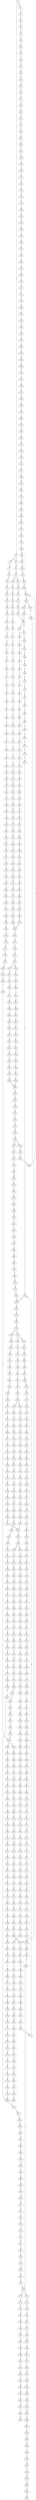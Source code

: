 strict digraph  {
	S0 -> S1 [ label = T ];
	S0 -> S2 [ label = C ];
	S1 -> S3 [ label = G ];
	S2 -> S4 [ label = A ];
	S2 -> S5 [ label = C ];
	S3 -> S6 [ label = T ];
	S4 -> S7 [ label = G ];
	S5 -> S8 [ label = G ];
	S6 -> S9 [ label = T ];
	S7 -> S10 [ label = T ];
	S8 -> S11 [ label = T ];
	S9 -> S12 [ label = C ];
	S10 -> S13 [ label = G ];
	S11 -> S14 [ label = A ];
	S11 -> S15 [ label = C ];
	S12 -> S16 [ label = C ];
	S13 -> S17 [ label = C ];
	S14 -> S18 [ label = C ];
	S15 -> S19 [ label = C ];
	S16 -> S20 [ label = A ];
	S17 -> S21 [ label = A ];
	S18 -> S22 [ label = A ];
	S19 -> S23 [ label = A ];
	S20 -> S24 [ label = G ];
	S21 -> S25 [ label = A ];
	S22 -> S26 [ label = G ];
	S23 -> S27 [ label = G ];
	S24 -> S28 [ label = C ];
	S25 -> S29 [ label = C ];
	S26 -> S30 [ label = C ];
	S27 -> S31 [ label = T ];
	S28 -> S32 [ label = A ];
	S29 -> S33 [ label = A ];
	S30 -> S34 [ label = A ];
	S31 -> S35 [ label = A ];
	S32 -> S36 [ label = G ];
	S33 -> S37 [ label = G ];
	S34 -> S38 [ label = G ];
	S35 -> S39 [ label = G ];
	S36 -> S40 [ label = A ];
	S37 -> S41 [ label = C ];
	S38 -> S42 [ label = G ];
	S39 -> S43 [ label = G ];
	S39 -> S44 [ label = C ];
	S40 -> S45 [ label = T ];
	S41 -> S46 [ label = T ];
	S42 -> S47 [ label = T ];
	S43 -> S48 [ label = G ];
	S44 -> S49 [ label = T ];
	S45 -> S50 [ label = A ];
	S46 -> S51 [ label = A ];
	S47 -> S52 [ label = G ];
	S48 -> S53 [ label = T ];
	S49 -> S54 [ label = C ];
	S50 -> S55 [ label = A ];
	S51 -> S56 [ label = C ];
	S52 -> S57 [ label = C ];
	S53 -> S58 [ label = C ];
	S54 -> S59 [ label = C ];
	S55 -> S60 [ label = A ];
	S56 -> S61 [ label = G ];
	S57 -> S62 [ label = A ];
	S58 -> S63 [ label = A ];
	S59 -> S64 [ label = A ];
	S60 -> S65 [ label = A ];
	S61 -> S66 [ label = A ];
	S62 -> S67 [ label = C ];
	S63 -> S68 [ label = C ];
	S64 -> S69 [ label = C ];
	S65 -> S70 [ label = A ];
	S66 -> S71 [ label = G ];
	S67 -> S72 [ label = G ];
	S68 -> S73 [ label = T ];
	S69 -> S74 [ label = C ];
	S70 -> S75 [ label = C ];
	S71 -> S76 [ label = A ];
	S72 -> S77 [ label = C ];
	S73 -> S78 [ label = C ];
	S74 -> S79 [ label = G ];
	S75 -> S80 [ label = T ];
	S76 -> S81 [ label = A ];
	S77 -> S82 [ label = G ];
	S78 -> S83 [ label = G ];
	S79 -> S84 [ label = G ];
	S80 -> S85 [ label = T ];
	S81 -> S86 [ label = C ];
	S82 -> S87 [ label = G ];
	S83 -> S88 [ label = C ];
	S84 -> S89 [ label = A ];
	S85 -> S90 [ label = T ];
	S86 -> S91 [ label = T ];
	S87 -> S92 [ label = T ];
	S88 -> S93 [ label = T ];
	S89 -> S94 [ label = C ];
	S90 -> S95 [ label = G ];
	S91 -> S96 [ label = G ];
	S92 -> S97 [ label = G ];
	S93 -> S98 [ label = T ];
	S94 -> S99 [ label = G ];
	S95 -> S100 [ label = C ];
	S96 -> S101 [ label = G ];
	S97 -> S102 [ label = C ];
	S98 -> S103 [ label = C ];
	S99 -> S104 [ label = T ];
	S100 -> S105 [ label = C ];
	S101 -> S106 [ label = C ];
	S102 -> S107 [ label = C ];
	S103 -> S108 [ label = A ];
	S104 -> S109 [ label = C ];
	S105 -> S110 [ label = G ];
	S106 -> S111 [ label = G ];
	S107 -> S112 [ label = G ];
	S108 -> S113 [ label = T ];
	S109 -> S114 [ label = G ];
	S110 -> S115 [ label = T ];
	S111 -> S116 [ label = C ];
	S112 -> S117 [ label = C ];
	S113 -> S118 [ label = C ];
	S114 -> S119 [ label = T ];
	S115 -> S120 [ label = A ];
	S116 -> S121 [ label = A ];
	S117 -> S122 [ label = A ];
	S118 -> S123 [ label = C ];
	S119 -> S124 [ label = G ];
	S120 -> S125 [ label = G ];
	S121 -> S126 [ label = G ];
	S122 -> S127 [ label = A ];
	S123 -> S128 [ label = A ];
	S124 -> S129 [ label = A ];
	S125 -> S130 [ label = C ];
	S126 -> S131 [ label = C ];
	S127 -> S132 [ label = C ];
	S128 -> S133 [ label = G ];
	S129 -> S134 [ label = C ];
	S130 -> S135 [ label = C ];
	S131 -> S136 [ label = G ];
	S132 -> S137 [ label = C ];
	S133 -> S138 [ label = A ];
	S134 -> S139 [ label = C ];
	S135 -> S140 [ label = G ];
	S136 -> S141 [ label = G ];
	S137 -> S142 [ label = A ];
	S138 -> S143 [ label = A ];
	S139 -> S144 [ label = G ];
	S140 -> S145 [ label = G ];
	S141 -> S146 [ label = G ];
	S142 -> S147 [ label = G ];
	S143 -> S148 [ label = C ];
	S144 -> S149 [ label = G ];
	S145 -> S150 [ label = T ];
	S146 -> S151 [ label = T ];
	S147 -> S152 [ label = T ];
	S148 -> S153 [ label = C ];
	S149 -> S154 [ label = T ];
	S150 -> S155 [ label = G ];
	S151 -> S156 [ label = G ];
	S152 -> S157 [ label = C ];
	S153 -> S158 [ label = A ];
	S153 -> S159 [ label = G ];
	S154 -> S160 [ label = C ];
	S155 -> S161 [ label = A ];
	S156 -> S162 [ label = C ];
	S157 -> S163 [ label = G ];
	S158 -> S164 [ label = G ];
	S158 -> S165 [ label = C ];
	S159 -> S166 [ label = G ];
	S160 -> S167 [ label = G ];
	S161 -> S168 [ label = C ];
	S162 -> S169 [ label = C ];
	S163 -> S170 [ label = C ];
	S164 -> S171 [ label = A ];
	S165 -> S172 [ label = C ];
	S166 -> S173 [ label = A ];
	S167 -> S174 [ label = C ];
	S168 -> S175 [ label = G ];
	S169 -> S176 [ label = G ];
	S170 -> S177 [ label = G ];
	S171 -> S178 [ label = C ];
	S172 -> S179 [ label = A ];
	S173 -> S180 [ label = C ];
	S174 -> S181 [ label = G ];
	S175 -> S182 [ label = T ];
	S176 -> S183 [ label = C ];
	S177 -> S184 [ label = C ];
	S178 -> S185 [ label = T ];
	S179 -> S186 [ label = C ];
	S180 -> S187 [ label = G ];
	S181 -> S188 [ label = T ];
	S182 -> S189 [ label = G ];
	S183 -> S190 [ label = C ];
	S184 -> S191 [ label = A ];
	S185 -> S192 [ label = C ];
	S186 -> S193 [ label = C ];
	S187 -> S194 [ label = C ];
	S188 -> S195 [ label = A ];
	S189 -> S196 [ label = G ];
	S190 -> S197 [ label = G ];
	S191 -> S198 [ label = G ];
	S192 -> S199 [ label = C ];
	S193 -> S200 [ label = C ];
	S194 -> S201 [ label = C ];
	S195 -> S202 [ label = G ];
	S196 -> S203 [ label = G ];
	S197 -> S204 [ label = G ];
	S198 -> S205 [ label = C ];
	S199 -> S206 [ label = C ];
	S200 -> S207 [ label = C ];
	S201 -> S208 [ label = C ];
	S202 -> S209 [ label = C ];
	S203 -> S210 [ label = T ];
	S204 -> S211 [ label = T ];
	S205 -> S212 [ label = C ];
	S206 -> S213 [ label = A ];
	S207 -> S214 [ label = T ];
	S208 -> S215 [ label = A ];
	S209 -> S216 [ label = C ];
	S210 -> S217 [ label = A ];
	S211 -> S218 [ label = G ];
	S212 -> S219 [ label = G ];
	S213 -> S220 [ label = T ];
	S214 -> S221 [ label = T ];
	S215 -> S222 [ label = T ];
	S216 -> S223 [ label = G ];
	S217 -> S224 [ label = C ];
	S218 -> S225 [ label = G ];
	S219 -> S226 [ label = G ];
	S220 -> S227 [ label = C ];
	S221 -> S228 [ label = C ];
	S222 -> S229 [ label = C ];
	S223 -> S230 [ label = C ];
	S224 -> S231 [ label = T ];
	S225 -> S232 [ label = T ];
	S226 -> S233 [ label = T ];
	S227 -> S234 [ label = T ];
	S228 -> S235 [ label = C ];
	S228 -> S236 [ label = G ];
	S229 -> S237 [ label = G ];
	S230 -> S238 [ label = T ];
	S231 -> S239 [ label = A ];
	S232 -> S240 [ label = G ];
	S233 -> S241 [ label = G ];
	S234 -> S242 [ label = G ];
	S235 -> S243 [ label = T ];
	S236 -> S244 [ label = A ];
	S237 -> S245 [ label = T ];
	S238 -> S246 [ label = G ];
	S239 -> S247 [ label = T ];
	S240 -> S248 [ label = G ];
	S241 -> S249 [ label = G ];
	S242 -> S250 [ label = C ];
	S243 -> S251 [ label = G ];
	S244 -> S252 [ label = T ];
	S245 -> S253 [ label = C ];
	S246 -> S254 [ label = G ];
	S247 -> S255 [ label = T ];
	S248 -> S256 [ label = A ];
	S249 -> S257 [ label = A ];
	S250 -> S258 [ label = C ];
	S251 -> S259 [ label = T ];
	S252 -> S260 [ label = C ];
	S253 -> S261 [ label = C ];
	S254 -> S262 [ label = A ];
	S255 -> S263 [ label = G ];
	S256 -> S264 [ label = A ];
	S257 -> S265 [ label = A ];
	S258 -> S266 [ label = A ];
	S259 -> S267 [ label = C ];
	S260 -> S268 [ label = G ];
	S261 -> S269 [ label = T ];
	S262 -> S270 [ label = A ];
	S263 -> S271 [ label = G ];
	S264 -> S272 [ label = C ];
	S265 -> S273 [ label = G ];
	S266 -> S274 [ label = G ];
	S267 -> S275 [ label = C ];
	S268 -> S276 [ label = T ];
	S269 -> S277 [ label = C ];
	S270 -> S278 [ label = G ];
	S271 -> S279 [ label = A ];
	S272 -> S280 [ label = C ];
	S273 -> S281 [ label = A ];
	S274 -> S282 [ label = T ];
	S275 -> S283 [ label = T ];
	S276 -> S284 [ label = T ];
	S277 -> S285 [ label = T ];
	S278 -> S286 [ label = A ];
	S279 -> S287 [ label = A ];
	S280 -> S288 [ label = T ];
	S281 -> S289 [ label = A ];
	S282 -> S290 [ label = C ];
	S283 -> S291 [ label = T ];
	S284 -> S292 [ label = T ];
	S285 -> S293 [ label = T ];
	S286 -> S294 [ label = A ];
	S287 -> S295 [ label = C ];
	S288 -> S296 [ label = C ];
	S289 -> S297 [ label = C ];
	S290 -> S298 [ label = G ];
	S291 -> S299 [ label = G ];
	S292 -> S300 [ label = G ];
	S293 -> S301 [ label = C ];
	S294 -> S297 [ label = C ];
	S295 -> S302 [ label = G ];
	S296 -> S303 [ label = G ];
	S297 -> S304 [ label = G ];
	S298 -> S305 [ label = T ];
	S299 -> S306 [ label = T ];
	S300 -> S307 [ label = T ];
	S301 -> S308 [ label = T ];
	S302 -> S309 [ label = G ];
	S303 -> S310 [ label = G ];
	S304 -> S311 [ label = G ];
	S305 -> S312 [ label = A ];
	S306 -> S313 [ label = A ];
	S307 -> S314 [ label = A ];
	S308 -> S315 [ label = C ];
	S309 -> S316 [ label = T ];
	S310 -> S317 [ label = C ];
	S311 -> S318 [ label = C ];
	S312 -> S319 [ label = A ];
	S313 -> S320 [ label = G ];
	S314 -> S321 [ label = G ];
	S315 -> S322 [ label = G ];
	S316 -> S323 [ label = A ];
	S317 -> S324 [ label = A ];
	S318 -> S325 [ label = A ];
	S319 -> S326 [ label = G ];
	S320 -> S327 [ label = G ];
	S321 -> S328 [ label = G ];
	S322 -> S329 [ label = G ];
	S323 -> S330 [ label = C ];
	S324 -> S331 [ label = C ];
	S325 -> S332 [ label = C ];
	S326 -> S333 [ label = A ];
	S327 -> S334 [ label = A ];
	S328 -> S335 [ label = A ];
	S329 -> S336 [ label = A ];
	S330 -> S337 [ label = G ];
	S331 -> S338 [ label = G ];
	S332 -> S339 [ label = C ];
	S332 -> S340 [ label = T ];
	S333 -> S341 [ label = C ];
	S334 -> S342 [ label = G ];
	S335 -> S343 [ label = A ];
	S336 -> S344 [ label = G ];
	S337 -> S345 [ label = A ];
	S338 -> S346 [ label = C ];
	S339 -> S347 [ label = G ];
	S340 -> S348 [ label = G ];
	S341 -> S349 [ label = G ];
	S342 -> S350 [ label = A ];
	S343 -> S351 [ label = A ];
	S344 -> S352 [ label = A ];
	S345 -> S353 [ label = A ];
	S346 -> S354 [ label = G ];
	S347 -> S355 [ label = G ];
	S348 -> S356 [ label = G ];
	S349 -> S357 [ label = G ];
	S350 -> S358 [ label = G ];
	S351 -> S359 [ label = G ];
	S352 -> S360 [ label = G ];
	S353 -> S361 [ label = G ];
	S354 -> S362 [ label = C ];
	S355 -> S363 [ label = G ];
	S356 -> S364 [ label = G ];
	S357 -> S365 [ label = C ];
	S358 -> S366 [ label = G ];
	S359 -> S367 [ label = G ];
	S360 -> S368 [ label = G ];
	S361 -> S369 [ label = A ];
	S362 -> S370 [ label = G ];
	S363 -> S371 [ label = A ];
	S364 -> S372 [ label = A ];
	S365 -> S373 [ label = T ];
	S366 -> S374 [ label = T ];
	S367 -> S375 [ label = T ];
	S368 -> S376 [ label = T ];
	S369 -> S377 [ label = A ];
	S370 -> S378 [ label = C ];
	S370 -> S379 [ label = G ];
	S371 -> S380 [ label = A ];
	S372 -> S381 [ label = A ];
	S373 -> S382 [ label = C ];
	S374 -> S383 [ label = C ];
	S375 -> S384 [ label = C ];
	S376 -> S383 [ label = C ];
	S377 -> S385 [ label = G ];
	S378 -> S386 [ label = G ];
	S379 -> S387 [ label = C ];
	S380 -> S388 [ label = T ];
	S381 -> S389 [ label = C ];
	S382 -> S390 [ label = T ];
	S383 -> S391 [ label = C ];
	S384 -> S392 [ label = C ];
	S385 -> S393 [ label = T ];
	S386 -> S394 [ label = T ];
	S387 -> S395 [ label = T ];
	S388 -> S396 [ label = T ];
	S389 -> S397 [ label = T ];
	S390 -> S398 [ label = C ];
	S391 -> S399 [ label = C ];
	S392 -> S400 [ label = C ];
	S393 -> S401 [ label = G ];
	S394 -> S402 [ label = C ];
	S395 -> S403 [ label = G ];
	S396 -> S404 [ label = G ];
	S397 -> S405 [ label = G ];
	S398 -> S406 [ label = G ];
	S399 -> S407 [ label = A ];
	S399 -> S408 [ label = G ];
	S400 -> S409 [ label = G ];
	S401 -> S410 [ label = T ];
	S402 -> S411 [ label = G ];
	S403 -> S412 [ label = G ];
	S404 -> S413 [ label = A ];
	S405 -> S414 [ label = G ];
	S406 -> S415 [ label = A ];
	S407 -> S416 [ label = G ];
	S408 -> S417 [ label = G ];
	S409 -> S418 [ label = A ];
	S410 -> S419 [ label = C ];
	S411 -> S420 [ label = A ];
	S412 -> S421 [ label = A ];
	S413 -> S422 [ label = A ];
	S414 -> S423 [ label = A ];
	S415 -> S424 [ label = A ];
	S416 -> S425 [ label = A ];
	S417 -> S426 [ label = A ];
	S418 -> S427 [ label = A ];
	S419 -> S428 [ label = C ];
	S420 -> S429 [ label = C ];
	S421 -> S430 [ label = A ];
	S422 -> S431 [ label = C ];
	S423 -> S432 [ label = C ];
	S424 -> S433 [ label = G ];
	S425 -> S434 [ label = G ];
	S426 -> S435 [ label = G ];
	S427 -> S436 [ label = G ];
	S428 -> S437 [ label = T ];
	S429 -> S438 [ label = G ];
	S430 -> S439 [ label = T ];
	S431 -> S440 [ label = C ];
	S432 -> S441 [ label = C ];
	S433 -> S442 [ label = T ];
	S434 -> S443 [ label = C ];
	S435 -> S444 [ label = G ];
	S436 -> S445 [ label = T ];
	S437 -> S446 [ label = G ];
	S438 -> S447 [ label = C ];
	S439 -> S448 [ label = G ];
	S440 -> S449 [ label = C ];
	S441 -> S450 [ label = C ];
	S442 -> S451 [ label = C ];
	S443 -> S452 [ label = C ];
	S444 -> S453 [ label = C ];
	S445 -> S454 [ label = C ];
	S446 -> S455 [ label = G ];
	S447 -> S456 [ label = G ];
	S448 -> S457 [ label = G ];
	S449 -> S458 [ label = G ];
	S450 -> S459 [ label = G ];
	S451 -> S460 [ label = G ];
	S452 -> S461 [ label = A ];
	S453 -> S462 [ label = G ];
	S454 -> S463 [ label = G ];
	S455 -> S464 [ label = C ];
	S456 -> S465 [ label = C ];
	S457 -> S466 [ label = G ];
	S458 -> S467 [ label = T ];
	S459 -> S468 [ label = T ];
	S460 -> S469 [ label = C ];
	S461 -> S470 [ label = C ];
	S462 -> S471 [ label = T ];
	S463 -> S472 [ label = A ];
	S464 -> S473 [ label = C ];
	S465 -> S474 [ label = C ];
	S466 -> S475 [ label = G ];
	S467 -> S476 [ label = C ];
	S468 -> S477 [ label = C ];
	S469 -> S478 [ label = G ];
	S470 -> S479 [ label = G ];
	S471 -> S480 [ label = G ];
	S472 -> S481 [ label = G ];
	S473 -> S482 [ label = T ];
	S474 -> S483 [ label = T ];
	S475 -> S484 [ label = T ];
	S476 -> S485 [ label = T ];
	S477 -> S486 [ label = T ];
	S478 -> S487 [ label = G ];
	S479 -> S488 [ label = G ];
	S480 -> S489 [ label = G ];
	S481 -> S490 [ label = G ];
	S482 -> S491 [ label = G ];
	S483 -> S492 [ label = C ];
	S484 -> S493 [ label = C ];
	S485 -> S494 [ label = C ];
	S486 -> S494 [ label = C ];
	S487 -> S495 [ label = C ];
	S488 -> S496 [ label = T ];
	S489 -> S497 [ label = T ];
	S490 -> S498 [ label = T ];
	S491 -> S499 [ label = G ];
	S492 -> S500 [ label = G ];
	S493 -> S501 [ label = C ];
	S494 -> S502 [ label = G ];
	S495 -> S503 [ label = T ];
	S496 -> S504 [ label = T ];
	S497 -> S505 [ label = A ];
	S498 -> S506 [ label = A ];
	S499 -> S507 [ label = G ];
	S500 -> S508 [ label = G ];
	S501 -> S509 [ label = G ];
	S502 -> S510 [ label = G ];
	S503 -> S511 [ label = A ];
	S504 -> S512 [ label = A ];
	S505 -> S513 [ label = T ];
	S506 -> S514 [ label = T ];
	S507 -> S515 [ label = T ];
	S508 -> S516 [ label = G ];
	S509 -> S517 [ label = C ];
	S510 -> S518 [ label = C ];
	S511 -> S519 [ label = T ];
	S512 -> S520 [ label = C ];
	S513 -> S521 [ label = G ];
	S514 -> S522 [ label = A ];
	S515 -> S523 [ label = C ];
	S516 -> S524 [ label = C ];
	S517 -> S525 [ label = C ];
	S518 -> S526 [ label = A ];
	S519 -> S527 [ label = A ];
	S520 -> S528 [ label = T ];
	S521 -> S529 [ label = A ];
	S522 -> S530 [ label = A ];
	S523 -> S531 [ label = C ];
	S524 -> S532 [ label = T ];
	S525 -> S533 [ label = G ];
	S526 -> S534 [ label = C ];
	S527 -> S535 [ label = G ];
	S528 -> S536 [ label = G ];
	S529 -> S537 [ label = G ];
	S530 -> S538 [ label = G ];
	S531 -> S539 [ label = C ];
	S532 -> S540 [ label = C ];
	S533 -> S541 [ label = G ];
	S534 -> S542 [ label = C ];
	S535 -> S543 [ label = T ];
	S536 -> S544 [ label = C ];
	S537 -> S545 [ label = C ];
	S538 -> S546 [ label = T ];
	S539 -> S547 [ label = G ];
	S540 -> S548 [ label = A ];
	S541 -> S549 [ label = A ];
	S542 -> S550 [ label = G ];
	S543 -> S551 [ label = A ];
	S544 -> S552 [ label = A ];
	S545 -> S553 [ label = G ];
	S546 -> S554 [ label = C ];
	S547 -> S555 [ label = A ];
	S548 -> S556 [ label = C ];
	S549 -> S557 [ label = A ];
	S550 -> S558 [ label = A ];
	S551 -> S559 [ label = G ];
	S552 -> S560 [ label = G ];
	S553 -> S561 [ label = G ];
	S554 -> S562 [ label = G ];
	S555 -> S563 [ label = G ];
	S556 -> S564 [ label = G ];
	S557 -> S565 [ label = C ];
	S558 -> S566 [ label = G ];
	S558 -> S567 [ label = A ];
	S559 -> S568 [ label = C ];
	S560 -> S569 [ label = A ];
	S561 -> S570 [ label = T ];
	S562 -> S571 [ label = T ];
	S563 -> S572 [ label = T ];
	S564 -> S573 [ label = T ];
	S565 -> S574 [ label = T ];
	S566 -> S575 [ label = T ];
	S567 -> S576 [ label = T ];
	S568 -> S577 [ label = C ];
	S569 -> S578 [ label = C ];
	S570 -> S579 [ label = C ];
	S571 -> S580 [ label = G ];
	S572 -> S581 [ label = C ];
	S573 -> S582 [ label = C ];
	S574 -> S583 [ label = G ];
	S575 -> S584 [ label = C ];
	S576 -> S585 [ label = G ];
	S577 -> S586 [ label = G ];
	S578 -> S587 [ label = G ];
	S579 -> S588 [ label = G ];
	S580 -> S589 [ label = G ];
	S581 -> S590 [ label = C ];
	S582 -> S591 [ label = C ];
	S583 -> S592 [ label = C ];
	S584 -> S593 [ label = C ];
	S585 -> S594 [ label = T ];
	S586 -> S595 [ label = A ];
	S587 -> S596 [ label = G ];
	S588 -> S597 [ label = C ];
	S589 -> S598 [ label = T ];
	S590 -> S599 [ label = A ];
	S591 -> S600 [ label = A ];
	S592 -> S601 [ label = A ];
	S593 -> S599 [ label = A ];
	S594 -> S602 [ label = A ];
	S595 -> S603 [ label = A ];
	S596 -> S604 [ label = A ];
	S597 -> S605 [ label = A ];
	S598 -> S606 [ label = A ];
	S599 -> S607 [ label = G ];
	S600 -> S608 [ label = G ];
	S601 -> S609 [ label = A ];
	S602 -> S610 [ label = G ];
	S603 -> S611 [ label = A ];
	S604 -> S612 [ label = C ];
	S605 -> S613 [ label = C ];
	S606 -> S614 [ label = C ];
	S607 -> S615 [ label = T ];
	S607 -> S616 [ label = C ];
	S608 -> S617 [ label = C ];
	S609 -> S618 [ label = C ];
	S610 -> S619 [ label = T ];
	S611 -> S620 [ label = C ];
	S612 -> S621 [ label = A ];
	S613 -> S622 [ label = G ];
	S614 -> S623 [ label = C ];
	S615 -> S624 [ label = A ];
	S616 -> S625 [ label = T ];
	S617 -> S626 [ label = T ];
	S618 -> S627 [ label = C ];
	S619 -> S628 [ label = T ];
	S620 -> S629 [ label = C ];
	S621 -> S630 [ label = C ];
	S622 -> S631 [ label = C ];
	S623 -> S632 [ label = G ];
	S624 -> S39 [ label = G ];
	S625 -> S633 [ label = T ];
	S626 -> S633 [ label = T ];
	S627 -> S634 [ label = A ];
	S628 -> S635 [ label = T ];
	S629 -> S636 [ label = C ];
	S630 -> S637 [ label = A ];
	S631 -> S638 [ label = G ];
	S632 -> S639 [ label = G ];
	S633 -> S640 [ label = C ];
	S634 -> S641 [ label = G ];
	S635 -> S642 [ label = C ];
	S636 -> S643 [ label = C ];
	S637 -> S644 [ label = C ];
	S638 -> S645 [ label = C ];
	S639 -> S646 [ label = T ];
	S640 -> S647 [ label = A ];
	S641 -> S648 [ label = A ];
	S642 -> S649 [ label = A ];
	S643 -> S650 [ label = G ];
	S644 -> S651 [ label = C ];
	S645 -> S370 [ label = G ];
	S646 -> S652 [ label = G ];
	S647 -> S653 [ label = C ];
	S648 -> S654 [ label = A ];
	S649 -> S655 [ label = C ];
	S650 -> S656 [ label = A ];
	S651 -> S657 [ label = T ];
	S652 -> S658 [ label = G ];
	S653 -> S659 [ label = G ];
	S654 -> S660 [ label = C ];
	S655 -> S661 [ label = T ];
	S656 -> S662 [ label = C ];
	S657 -> S663 [ label = C ];
	S658 -> S664 [ label = T ];
	S659 -> S665 [ label = C ];
	S660 -> S666 [ label = A ];
	S661 -> S667 [ label = C ];
	S662 -> S668 [ label = T ];
	S663 -> S669 [ label = T ];
	S664 -> S670 [ label = T ];
	S665 -> S671 [ label = C ];
	S666 -> S672 [ label = G ];
	S667 -> S673 [ label = C ];
	S668 -> S674 [ label = A ];
	S669 -> S675 [ label = A ];
	S670 -> S676 [ label = A ];
	S671 -> S677 [ label = C ];
	S672 -> S678 [ label = C ];
	S673 -> S679 [ label = T ];
	S674 -> S680 [ label = G ];
	S675 -> S681 [ label = G ];
	S676 -> S682 [ label = G ];
	S677 -> S683 [ label = T ];
	S678 -> S684 [ label = C ];
	S679 -> S685 [ label = T ];
	S680 -> S686 [ label = A ];
	S681 -> S687 [ label = A ];
	S682 -> S688 [ label = A ];
	S683 -> S689 [ label = T ];
	S684 -> S690 [ label = G ];
	S685 -> S691 [ label = T ];
	S686 -> S692 [ label = A ];
	S687 -> S693 [ label = A ];
	S688 -> S694 [ label = A ];
	S689 -> S695 [ label = C ];
	S690 -> S696 [ label = T ];
	S691 -> S697 [ label = C ];
	S692 -> S698 [ label = T ];
	S693 -> S699 [ label = C ];
	S694 -> S700 [ label = G ];
	S695 -> S701 [ label = A ];
	S696 -> S702 [ label = C ];
	S697 -> S703 [ label = A ];
	S698 -> S704 [ label = C ];
	S699 -> S705 [ label = G ];
	S700 -> S706 [ label = G ];
	S701 -> S707 [ label = T ];
	S702 -> S708 [ label = C ];
	S703 -> S709 [ label = T ];
	S704 -> S710 [ label = G ];
	S705 -> S711 [ label = A ];
	S706 -> S712 [ label = G ];
	S707 -> S713 [ label = C ];
	S708 -> S714 [ label = T ];
	S709 -> S715 [ label = C ];
	S710 -> S716 [ label = G ];
	S711 -> S717 [ label = G ];
	S712 -> S718 [ label = G ];
	S713 -> S719 [ label = C ];
	S714 -> S720 [ label = C ];
	S715 -> S721 [ label = C ];
	S716 -> S722 [ label = G ];
	S717 -> S723 [ label = G ];
	S718 -> S724 [ label = G ];
	S719 -> S128 [ label = A ];
	S720 -> S725 [ label = T ];
	S721 -> S726 [ label = A ];
	S722 -> S727 [ label = T ];
	S723 -> S728 [ label = T ];
	S724 -> S729 [ label = T ];
	S725 -> S730 [ label = G ];
	S726 -> S133 [ label = G ];
	S727 -> S731 [ label = A ];
	S728 -> S732 [ label = G ];
	S729 -> S733 [ label = C ];
	S730 -> S734 [ label = T ];
	S731 -> S735 [ label = T ];
	S732 -> S736 [ label = T ];
	S733 -> S737 [ label = C ];
	S734 -> S738 [ label = C ];
	S735 -> S739 [ label = C ];
	S736 -> S740 [ label = C ];
	S737 -> S741 [ label = G ];
	S738 -> S742 [ label = G ];
	S739 -> S743 [ label = C ];
	S740 -> S744 [ label = C ];
	S741 -> S745 [ label = T ];
	S742 -> S746 [ label = T ];
	S743 -> S747 [ label = C ];
	S744 -> S748 [ label = C ];
	S745 -> S749 [ label = C ];
	S746 -> S750 [ label = G ];
	S747 -> S751 [ label = G ];
	S748 -> S752 [ label = T ];
	S749 -> S753 [ label = G ];
	S750 -> S754 [ label = G ];
	S751 -> S755 [ label = A ];
	S752 -> S756 [ label = G ];
	S753 -> S757 [ label = G ];
	S754 -> S758 [ label = T ];
	S755 -> S759 [ label = A ];
	S756 -> S760 [ label = T ];
	S757 -> S761 [ label = A ];
	S758 -> S606 [ label = A ];
	S759 -> S762 [ label = A ];
	S760 -> S763 [ label = C ];
	S761 -> S764 [ label = A ];
	S762 -> S765 [ label = G ];
	S763 -> S766 [ label = C ];
	S764 -> S767 [ label = C ];
	S765 -> S768 [ label = T ];
	S766 -> S769 [ label = T ];
	S767 -> S770 [ label = A ];
	S767 -> S771 [ label = T ];
	S768 -> S772 [ label = G ];
	S769 -> S773 [ label = A ];
	S770 -> S774 [ label = G ];
	S771 -> S775 [ label = A ];
	S772 -> S776 [ label = T ];
	S773 -> S777 [ label = C ];
	S774 -> S778 [ label = G ];
	S775 -> S779 [ label = C ];
	S776 -> S780 [ label = C ];
	S777 -> S781 [ label = T ];
	S778 -> S782 [ label = A ];
	S779 -> S783 [ label = A ];
	S780 -> S784 [ label = G ];
	S781 -> S785 [ label = A ];
	S782 -> S786 [ label = A ];
	S783 -> S787 [ label = A ];
	S784 -> S788 [ label = T ];
	S785 -> S789 [ label = C ];
	S786 -> S790 [ label = T ];
	S787 -> S791 [ label = C ];
	S788 -> S792 [ label = C ];
	S789 -> S793 [ label = C ];
	S790 -> S794 [ label = A ];
	S791 -> S795 [ label = G ];
	S792 -> S796 [ label = G ];
	S793 -> S797 [ label = A ];
	S794 -> S798 [ label = G ];
	S795 -> S799 [ label = A ];
	S796 -> S800 [ label = G ];
	S797 -> S801 [ label = G ];
	S798 -> S802 [ label = T ];
	S799 -> S803 [ label = A ];
	S800 -> S804 [ label = A ];
	S801 -> S805 [ label = G ];
	S802 -> S806 [ label = C ];
	S803 -> S807 [ label = A ];
	S804 -> S808 [ label = A ];
	S805 -> S809 [ label = A ];
	S806 -> S810 [ label = T ];
	S807 -> S811 [ label = A ];
	S808 -> S767 [ label = C ];
	S809 -> S812 [ label = G ];
	S810 -> S813 [ label = C ];
	S811 -> S814 [ label = C ];
	S812 -> S815 [ label = A ];
	S813 -> S816 [ label = T ];
	S814 -> S817 [ label = A ];
	S815 -> S818 [ label = G ];
	S816 -> S819 [ label = C ];
	S817 -> S820 [ label = G ];
	S818 -> S821 [ label = T ];
	S819 -> S822 [ label = T ];
	S820 -> S823 [ label = A ];
	S821 -> S824 [ label = C ];
	S822 -> S825 [ label = G ];
	S823 -> S826 [ label = A ];
	S824 -> S827 [ label = A ];
	S825 -> S828 [ label = A ];
	S826 -> S829 [ label = G ];
	S827 -> S830 [ label = G ];
	S828 -> S831 [ label = G ];
	S829 -> S832 [ label = G ];
	S830 -> S833 [ label = G ];
	S831 -> S834 [ label = T ];
	S832 -> S835 [ label = G ];
	S833 -> S836 [ label = A ];
	S834 -> S837 [ label = A ];
	S835 -> S838 [ label = G ];
	S836 -> S839 [ label = C ];
	S838 -> S840 [ label = T ];
	S839 -> S841 [ label = C ];
	S840 -> S842 [ label = C ];
	S841 -> S843 [ label = A ];
	S842 -> S844 [ label = T ];
	S843 -> S845 [ label = G ];
	S844 -> S846 [ label = C ];
	S845 -> S847 [ label = T ];
	S846 -> S848 [ label = T ];
	S847 -> S849 [ label = C ];
	S848 -> S850 [ label = C ];
	S849 -> S851 [ label = T ];
	S850 -> S852 [ label = G ];
	S851 -> S853 [ label = C ];
	S852 -> S854 [ label = T ];
	S853 -> S855 [ label = T ];
	S854 -> S856 [ label = G ];
	S855 -> S857 [ label = G ];
	S856 -> S858 [ label = G ];
	S857 -> S859 [ label = T ];
	S858 -> S860 [ label = T ];
	S859 -> S861 [ label = A ];
	S860 -> S862 [ label = A ];
}
